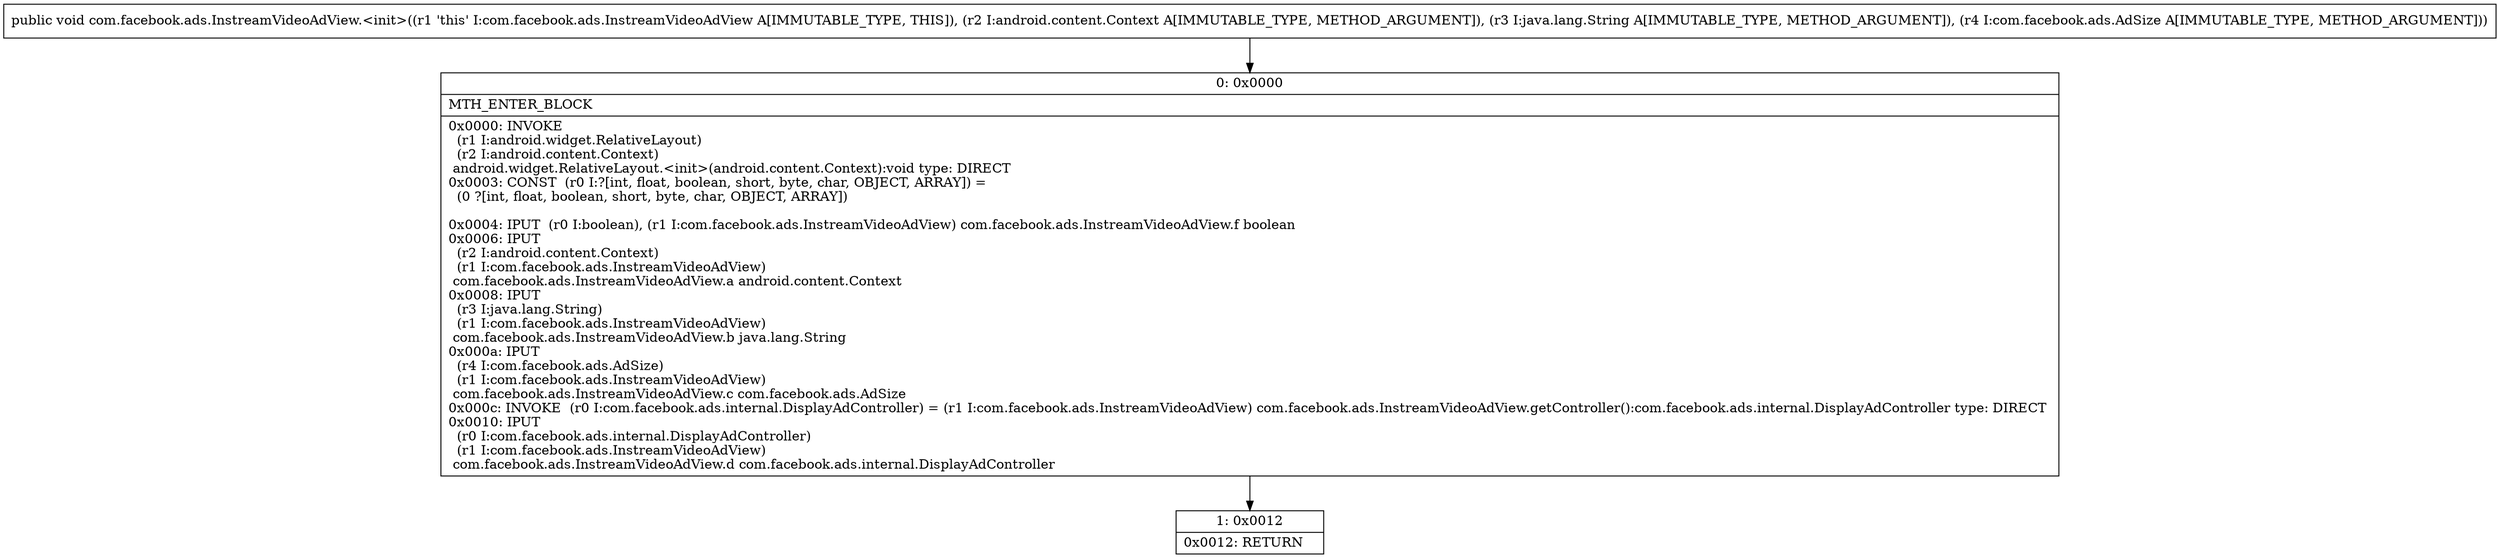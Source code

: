 digraph "CFG forcom.facebook.ads.InstreamVideoAdView.\<init\>(Landroid\/content\/Context;Ljava\/lang\/String;Lcom\/facebook\/ads\/AdSize;)V" {
Node_0 [shape=record,label="{0\:\ 0x0000|MTH_ENTER_BLOCK\l|0x0000: INVOKE  \l  (r1 I:android.widget.RelativeLayout)\l  (r2 I:android.content.Context)\l android.widget.RelativeLayout.\<init\>(android.content.Context):void type: DIRECT \l0x0003: CONST  (r0 I:?[int, float, boolean, short, byte, char, OBJECT, ARRAY]) = \l  (0 ?[int, float, boolean, short, byte, char, OBJECT, ARRAY])\l \l0x0004: IPUT  (r0 I:boolean), (r1 I:com.facebook.ads.InstreamVideoAdView) com.facebook.ads.InstreamVideoAdView.f boolean \l0x0006: IPUT  \l  (r2 I:android.content.Context)\l  (r1 I:com.facebook.ads.InstreamVideoAdView)\l com.facebook.ads.InstreamVideoAdView.a android.content.Context \l0x0008: IPUT  \l  (r3 I:java.lang.String)\l  (r1 I:com.facebook.ads.InstreamVideoAdView)\l com.facebook.ads.InstreamVideoAdView.b java.lang.String \l0x000a: IPUT  \l  (r4 I:com.facebook.ads.AdSize)\l  (r1 I:com.facebook.ads.InstreamVideoAdView)\l com.facebook.ads.InstreamVideoAdView.c com.facebook.ads.AdSize \l0x000c: INVOKE  (r0 I:com.facebook.ads.internal.DisplayAdController) = (r1 I:com.facebook.ads.InstreamVideoAdView) com.facebook.ads.InstreamVideoAdView.getController():com.facebook.ads.internal.DisplayAdController type: DIRECT \l0x0010: IPUT  \l  (r0 I:com.facebook.ads.internal.DisplayAdController)\l  (r1 I:com.facebook.ads.InstreamVideoAdView)\l com.facebook.ads.InstreamVideoAdView.d com.facebook.ads.internal.DisplayAdController \l}"];
Node_1 [shape=record,label="{1\:\ 0x0012|0x0012: RETURN   \l}"];
MethodNode[shape=record,label="{public void com.facebook.ads.InstreamVideoAdView.\<init\>((r1 'this' I:com.facebook.ads.InstreamVideoAdView A[IMMUTABLE_TYPE, THIS]), (r2 I:android.content.Context A[IMMUTABLE_TYPE, METHOD_ARGUMENT]), (r3 I:java.lang.String A[IMMUTABLE_TYPE, METHOD_ARGUMENT]), (r4 I:com.facebook.ads.AdSize A[IMMUTABLE_TYPE, METHOD_ARGUMENT])) }"];
MethodNode -> Node_0;
Node_0 -> Node_1;
}

